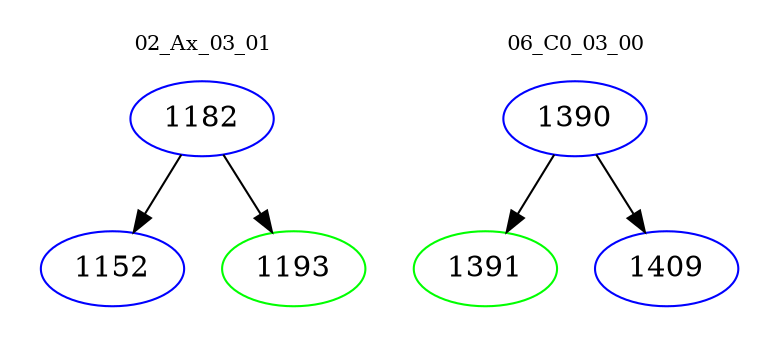 digraph{
subgraph cluster_0 {
color = white
label = "02_Ax_03_01";
fontsize=10;
T0_1182 [label="1182", color="blue"]
T0_1182 -> T0_1152 [color="black"]
T0_1152 [label="1152", color="blue"]
T0_1182 -> T0_1193 [color="black"]
T0_1193 [label="1193", color="green"]
}
subgraph cluster_1 {
color = white
label = "06_C0_03_00";
fontsize=10;
T1_1390 [label="1390", color="blue"]
T1_1390 -> T1_1391 [color="black"]
T1_1391 [label="1391", color="green"]
T1_1390 -> T1_1409 [color="black"]
T1_1409 [label="1409", color="blue"]
}
}
